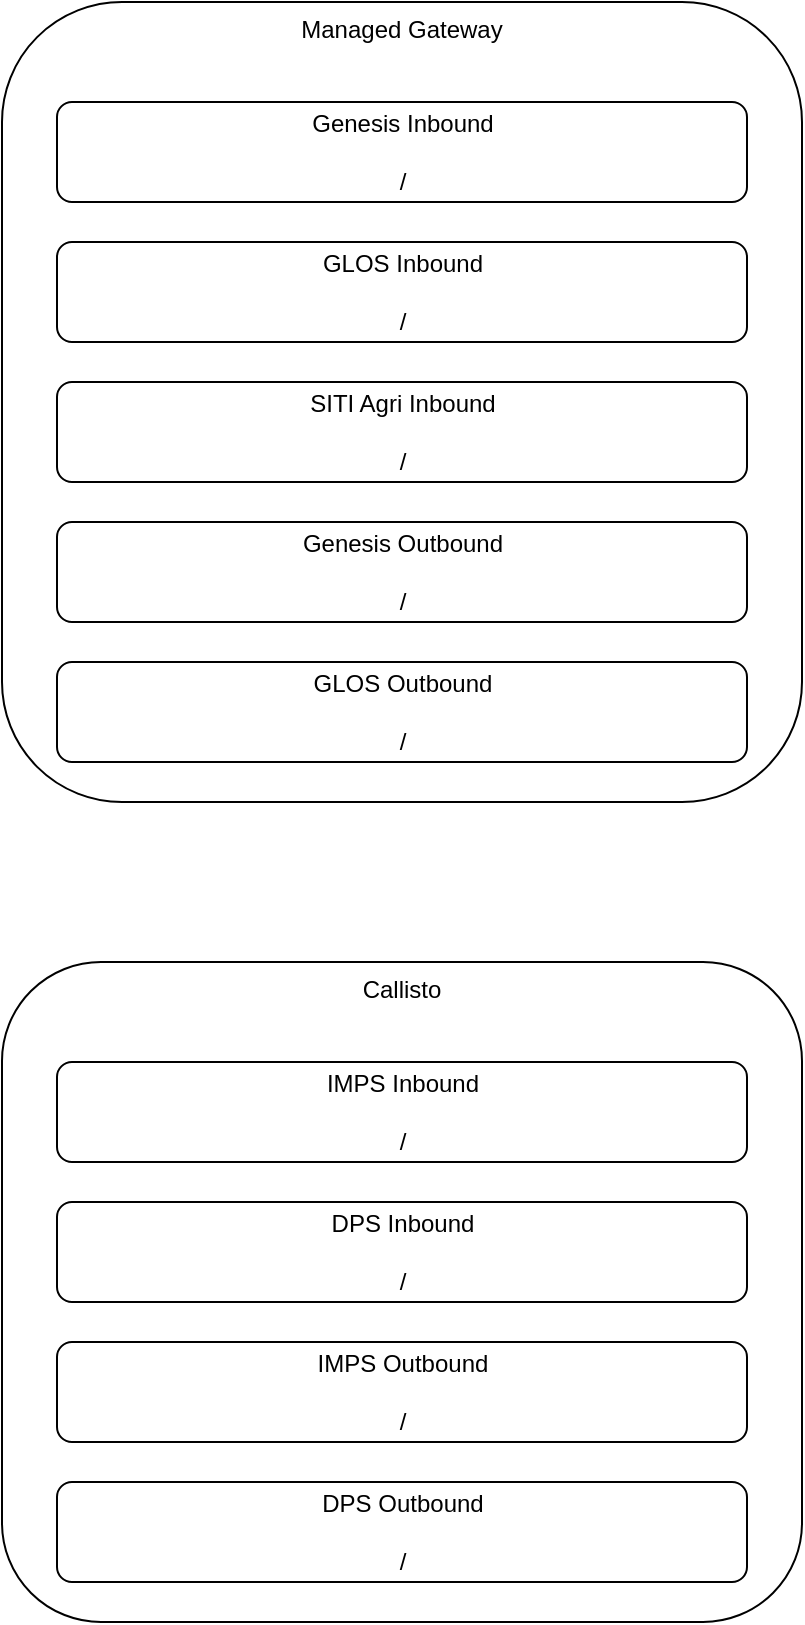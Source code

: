 <mxfile version="21.7.2" type="github">
  <diagram name="Page-1" id="n79Q4a0UlwfNvP22XIBk">
    <mxGraphModel dx="2869" dy="1148" grid="1" gridSize="10" guides="1" tooltips="1" connect="1" arrows="1" fold="1" page="1" pageScale="1" pageWidth="850" pageHeight="1100" math="0" shadow="0">
      <root>
        <mxCell id="0" />
        <mxCell id="1" parent="0" />
        <mxCell id="CiKUPNfviH01VdCJl_I1-1" value="Managed Gateway" style="rounded=1;whiteSpace=wrap;html=1;verticalAlign=top;" vertex="1" parent="1">
          <mxGeometry x="-80" y="160" width="400" height="400" as="geometry" />
        </mxCell>
        <mxCell id="CiKUPNfviH01VdCJl_I1-2" value="Genesis Inbound&lt;br&gt;&lt;br&gt;/" style="rounded=1;whiteSpace=wrap;html=1;" vertex="1" parent="1">
          <mxGeometry x="-52.5" y="210" width="345" height="50" as="geometry" />
        </mxCell>
        <mxCell id="CiKUPNfviH01VdCJl_I1-3" value="GLOS Inbound&lt;br&gt;&lt;br&gt;/" style="rounded=1;whiteSpace=wrap;html=1;" vertex="1" parent="1">
          <mxGeometry x="-52.5" y="280" width="345" height="50" as="geometry" />
        </mxCell>
        <mxCell id="CiKUPNfviH01VdCJl_I1-4" value="SITI Agri Inbound&lt;br&gt;&lt;br&gt;/" style="rounded=1;whiteSpace=wrap;html=1;" vertex="1" parent="1">
          <mxGeometry x="-52.5" y="350" width="345" height="50" as="geometry" />
        </mxCell>
        <mxCell id="CiKUPNfviH01VdCJl_I1-5" value="Genesis Outbound&lt;br&gt;&lt;br&gt;/" style="rounded=1;whiteSpace=wrap;html=1;" vertex="1" parent="1">
          <mxGeometry x="-52.5" y="420" width="345" height="50" as="geometry" />
        </mxCell>
        <mxCell id="CiKUPNfviH01VdCJl_I1-6" value="GLOS Outbound&lt;br&gt;&lt;br&gt;/" style="rounded=1;whiteSpace=wrap;html=1;" vertex="1" parent="1">
          <mxGeometry x="-52.5" y="490" width="345" height="50" as="geometry" />
        </mxCell>
        <mxCell id="CiKUPNfviH01VdCJl_I1-7" value="Callisto" style="rounded=1;whiteSpace=wrap;html=1;verticalAlign=top;" vertex="1" parent="1">
          <mxGeometry x="-80" y="640" width="400" height="330" as="geometry" />
        </mxCell>
        <mxCell id="CiKUPNfviH01VdCJl_I1-8" value="IMPS Inbound&lt;br&gt;&lt;br&gt;/" style="rounded=1;whiteSpace=wrap;html=1;" vertex="1" parent="1">
          <mxGeometry x="-52.5" y="690" width="345" height="50" as="geometry" />
        </mxCell>
        <mxCell id="CiKUPNfviH01VdCJl_I1-9" value="DPS Inbound&lt;br&gt;&lt;br&gt;/" style="rounded=1;whiteSpace=wrap;html=1;" vertex="1" parent="1">
          <mxGeometry x="-52.5" y="760" width="345" height="50" as="geometry" />
        </mxCell>
        <mxCell id="CiKUPNfviH01VdCJl_I1-11" value="IMPS Outbound&lt;br&gt;&lt;br&gt;/" style="rounded=1;whiteSpace=wrap;html=1;" vertex="1" parent="1">
          <mxGeometry x="-52.5" y="830" width="345" height="50" as="geometry" />
        </mxCell>
        <mxCell id="CiKUPNfviH01VdCJl_I1-12" value="DPS Outbound&lt;br&gt;&lt;br&gt;/" style="rounded=1;whiteSpace=wrap;html=1;" vertex="1" parent="1">
          <mxGeometry x="-52.5" y="900" width="345" height="50" as="geometry" />
        </mxCell>
      </root>
    </mxGraphModel>
  </diagram>
</mxfile>
